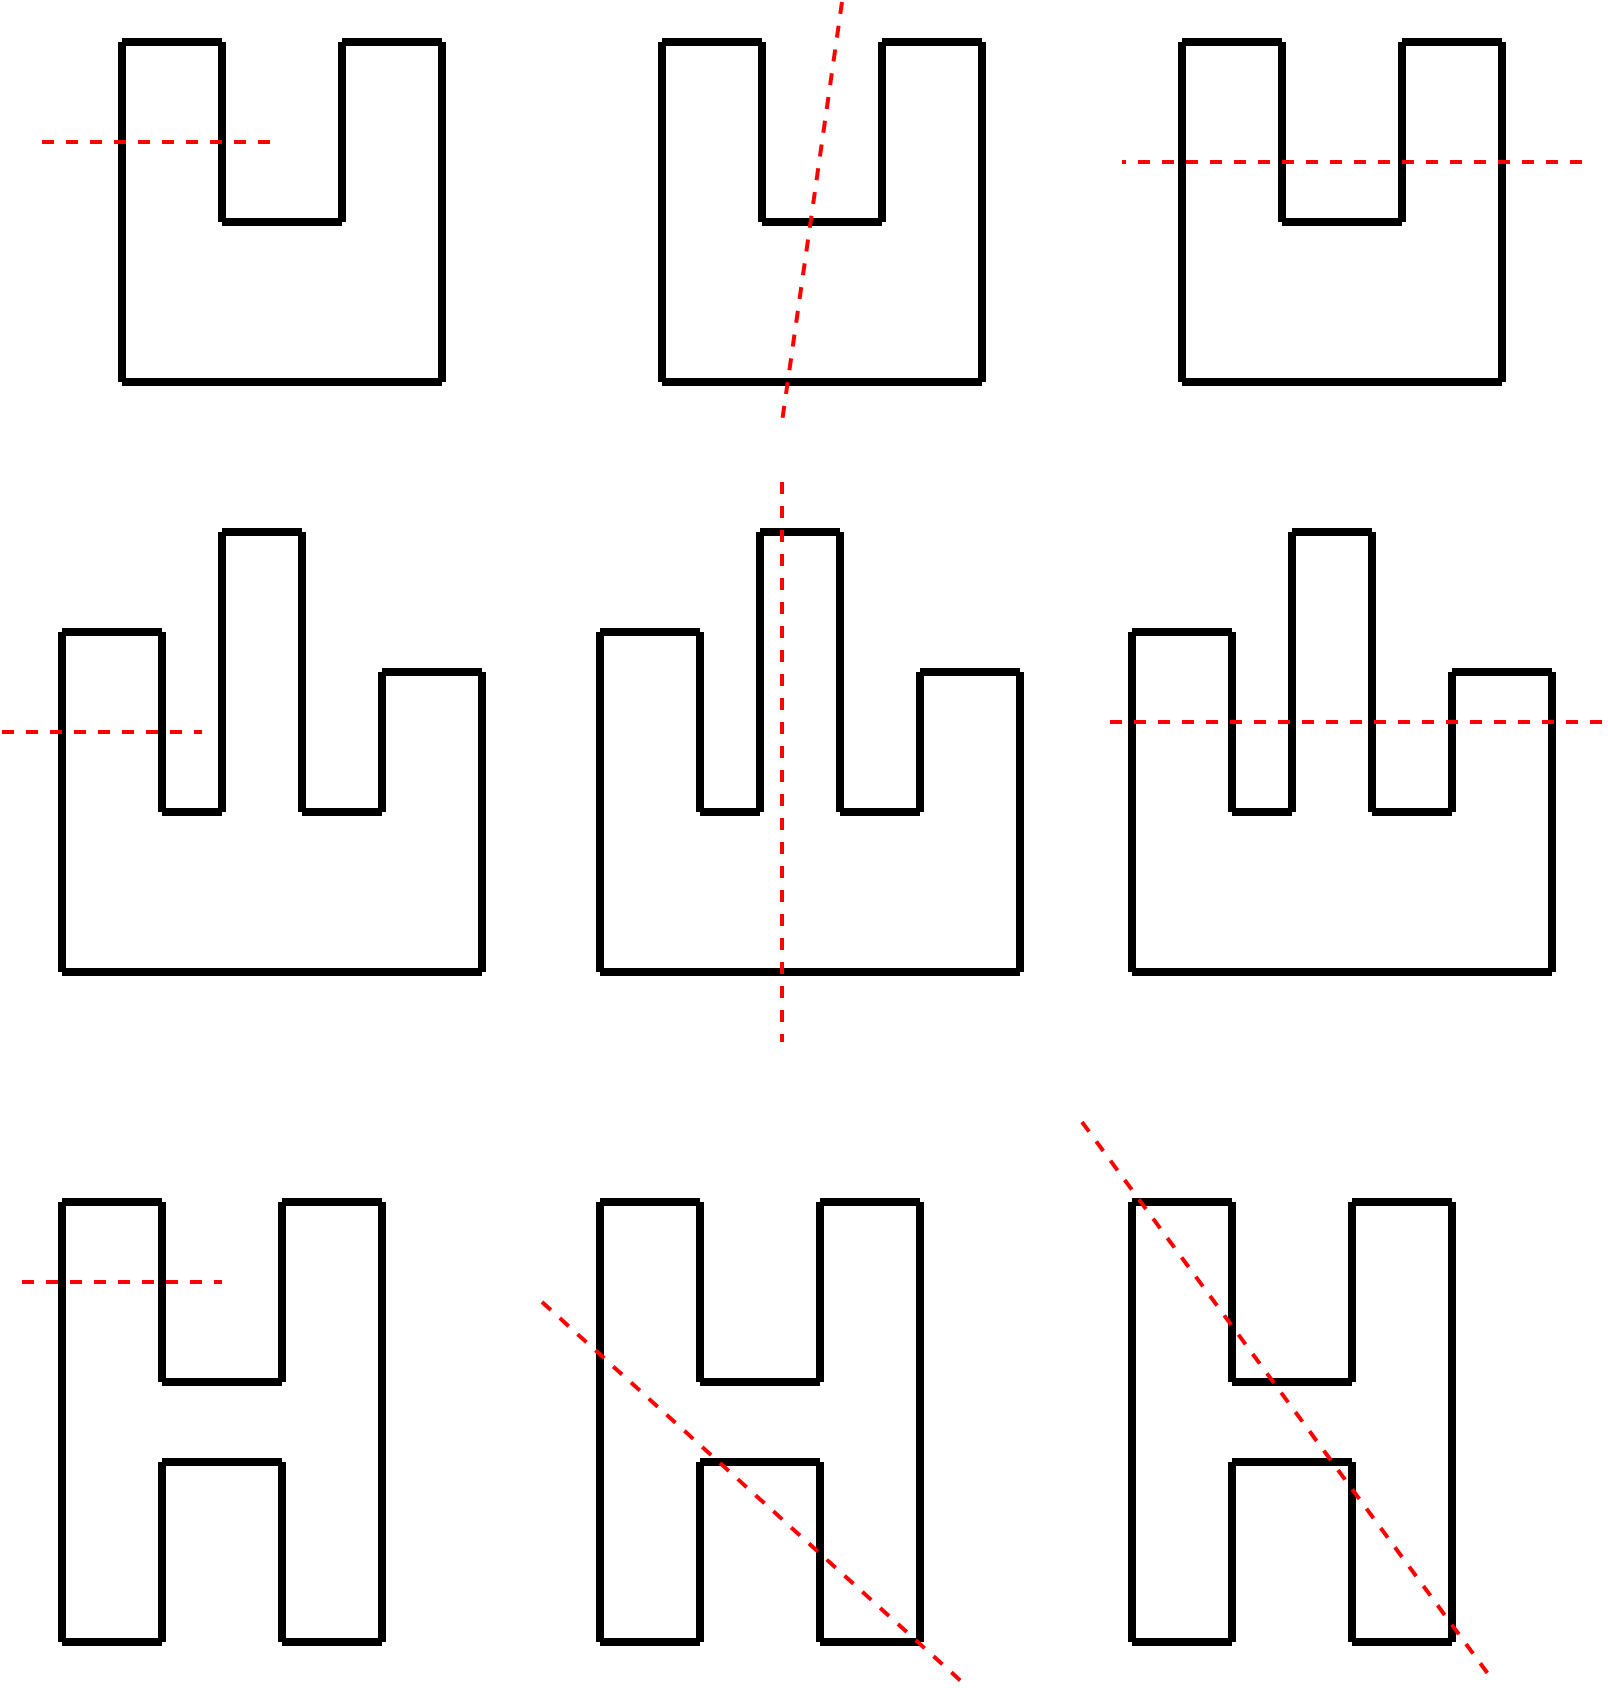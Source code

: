 <mxfile version="22.0.8" type="github">
  <diagram name="第 1 页" id="vVpCZfDv8el2wT4L0e3R">
    <mxGraphModel dx="1793" dy="994" grid="1" gridSize="10" guides="1" tooltips="1" connect="1" arrows="1" fold="1" page="1" pageScale="1" pageWidth="827" pageHeight="1169" math="0" shadow="0">
      <root>
        <mxCell id="0" />
        <mxCell id="1" parent="0" />
        <mxCell id="cYiCLH4inrJGbYnhFq96-80" value="" style="group" vertex="1" connectable="0" parent="1">
          <mxGeometry x="70" y="340" width="160" height="170" as="geometry" />
        </mxCell>
        <mxCell id="cYiCLH4inrJGbYnhFq96-45" value="" style="edgeStyle=none;orthogonalLoop=1;jettySize=auto;html=1;rounded=0;endArrow=none;endFill=0;strokeWidth=4;" edge="1" parent="cYiCLH4inrJGbYnhFq96-80">
          <mxGeometry width="80" relative="1" as="geometry">
            <mxPoint as="sourcePoint" />
            <mxPoint y="170" as="targetPoint" />
            <Array as="points" />
          </mxGeometry>
        </mxCell>
        <mxCell id="cYiCLH4inrJGbYnhFq96-47" value="" style="edgeStyle=none;orthogonalLoop=1;jettySize=auto;html=1;rounded=0;endArrow=none;endFill=0;strokeWidth=4;" edge="1" parent="cYiCLH4inrJGbYnhFq96-80">
          <mxGeometry width="80" relative="1" as="geometry">
            <mxPoint x="160" as="sourcePoint" />
            <mxPoint x="160" y="170" as="targetPoint" />
            <Array as="points" />
          </mxGeometry>
        </mxCell>
        <mxCell id="cYiCLH4inrJGbYnhFq96-48" value="" style="edgeStyle=none;orthogonalLoop=1;jettySize=auto;html=1;rounded=0;endArrow=none;endFill=0;strokeWidth=4;" edge="1" parent="cYiCLH4inrJGbYnhFq96-80">
          <mxGeometry width="80" relative="1" as="geometry">
            <mxPoint y="170" as="sourcePoint" />
            <mxPoint x="160" y="170" as="targetPoint" />
            <Array as="points" />
          </mxGeometry>
        </mxCell>
        <mxCell id="cYiCLH4inrJGbYnhFq96-49" value="" style="edgeStyle=none;orthogonalLoop=1;jettySize=auto;html=1;rounded=0;endArrow=none;endFill=0;strokeWidth=4;" edge="1" parent="cYiCLH4inrJGbYnhFq96-80">
          <mxGeometry width="80" relative="1" as="geometry">
            <mxPoint x="50" as="sourcePoint" />
            <mxPoint as="targetPoint" />
            <Array as="points" />
          </mxGeometry>
        </mxCell>
        <mxCell id="cYiCLH4inrJGbYnhFq96-50" value="" style="edgeStyle=none;orthogonalLoop=1;jettySize=auto;html=1;rounded=0;endArrow=none;endFill=0;strokeWidth=4;" edge="1" parent="cYiCLH4inrJGbYnhFq96-80">
          <mxGeometry width="80" relative="1" as="geometry">
            <mxPoint x="160" as="sourcePoint" />
            <mxPoint x="110" as="targetPoint" />
            <Array as="points" />
          </mxGeometry>
        </mxCell>
        <mxCell id="cYiCLH4inrJGbYnhFq96-51" value="" style="edgeStyle=none;orthogonalLoop=1;jettySize=auto;html=1;rounded=0;endArrow=none;endFill=0;strokeWidth=4;" edge="1" parent="cYiCLH4inrJGbYnhFq96-80">
          <mxGeometry width="80" relative="1" as="geometry">
            <mxPoint x="50" as="sourcePoint" />
            <mxPoint x="50" y="90" as="targetPoint" />
            <Array as="points" />
          </mxGeometry>
        </mxCell>
        <mxCell id="cYiCLH4inrJGbYnhFq96-52" value="" style="edgeStyle=none;orthogonalLoop=1;jettySize=auto;html=1;rounded=0;endArrow=none;endFill=0;strokeWidth=4;" edge="1" parent="cYiCLH4inrJGbYnhFq96-80">
          <mxGeometry width="80" relative="1" as="geometry">
            <mxPoint x="110" as="sourcePoint" />
            <mxPoint x="110" y="90" as="targetPoint" />
            <Array as="points" />
          </mxGeometry>
        </mxCell>
        <mxCell id="cYiCLH4inrJGbYnhFq96-53" value="" style="edgeStyle=none;orthogonalLoop=1;jettySize=auto;html=1;rounded=0;endArrow=none;endFill=0;strokeWidth=4;" edge="1" parent="cYiCLH4inrJGbYnhFq96-80">
          <mxGeometry width="80" relative="1" as="geometry">
            <mxPoint x="110" y="90" as="sourcePoint" />
            <mxPoint x="50" y="90" as="targetPoint" />
            <Array as="points" />
          </mxGeometry>
        </mxCell>
        <mxCell id="cYiCLH4inrJGbYnhFq96-81" value="" style="group" vertex="1" connectable="0" parent="1">
          <mxGeometry x="40" y="585" width="210" height="220" as="geometry" />
        </mxCell>
        <mxCell id="cYiCLH4inrJGbYnhFq96-54" value="" style="edgeStyle=none;orthogonalLoop=1;jettySize=auto;html=1;rounded=0;endArrow=none;endFill=0;strokeWidth=4;" edge="1" parent="cYiCLH4inrJGbYnhFq96-81">
          <mxGeometry width="80" relative="1" as="geometry">
            <mxPoint y="50" as="sourcePoint" />
            <mxPoint y="220" as="targetPoint" />
            <Array as="points" />
          </mxGeometry>
        </mxCell>
        <mxCell id="cYiCLH4inrJGbYnhFq96-55" value="" style="edgeStyle=none;orthogonalLoop=1;jettySize=auto;html=1;rounded=0;endArrow=none;endFill=0;strokeWidth=4;" edge="1" parent="cYiCLH4inrJGbYnhFq96-81">
          <mxGeometry width="80" relative="1" as="geometry">
            <mxPoint x="210" y="70" as="sourcePoint" />
            <mxPoint x="210" y="220" as="targetPoint" />
            <Array as="points" />
          </mxGeometry>
        </mxCell>
        <mxCell id="cYiCLH4inrJGbYnhFq96-56" value="" style="edgeStyle=none;orthogonalLoop=1;jettySize=auto;html=1;rounded=0;endArrow=none;endFill=0;strokeWidth=4;" edge="1" parent="cYiCLH4inrJGbYnhFq96-81">
          <mxGeometry width="80" relative="1" as="geometry">
            <mxPoint y="220" as="sourcePoint" />
            <mxPoint x="210" y="220" as="targetPoint" />
            <Array as="points" />
          </mxGeometry>
        </mxCell>
        <mxCell id="cYiCLH4inrJGbYnhFq96-57" value="" style="edgeStyle=none;orthogonalLoop=1;jettySize=auto;html=1;rounded=0;endArrow=none;endFill=0;strokeWidth=4;" edge="1" parent="cYiCLH4inrJGbYnhFq96-81">
          <mxGeometry width="80" relative="1" as="geometry">
            <mxPoint x="50" y="50" as="sourcePoint" />
            <mxPoint y="50" as="targetPoint" />
            <Array as="points" />
          </mxGeometry>
        </mxCell>
        <mxCell id="cYiCLH4inrJGbYnhFq96-58" value="" style="edgeStyle=none;orthogonalLoop=1;jettySize=auto;html=1;rounded=0;endArrow=none;endFill=0;strokeWidth=4;" edge="1" parent="cYiCLH4inrJGbYnhFq96-81">
          <mxGeometry width="80" relative="1" as="geometry">
            <mxPoint x="120" as="sourcePoint" />
            <mxPoint x="80" as="targetPoint" />
            <Array as="points" />
          </mxGeometry>
        </mxCell>
        <mxCell id="cYiCLH4inrJGbYnhFq96-59" value="" style="edgeStyle=none;orthogonalLoop=1;jettySize=auto;html=1;rounded=0;endArrow=none;endFill=0;strokeWidth=4;" edge="1" parent="cYiCLH4inrJGbYnhFq96-81">
          <mxGeometry width="80" relative="1" as="geometry">
            <mxPoint x="50" y="50" as="sourcePoint" />
            <mxPoint x="50" y="140" as="targetPoint" />
            <Array as="points" />
          </mxGeometry>
        </mxCell>
        <mxCell id="cYiCLH4inrJGbYnhFq96-60" value="" style="edgeStyle=none;orthogonalLoop=1;jettySize=auto;html=1;rounded=0;endArrow=none;endFill=0;strokeWidth=4;" edge="1" parent="cYiCLH4inrJGbYnhFq96-81">
          <mxGeometry width="80" relative="1" as="geometry">
            <mxPoint x="80" as="sourcePoint" />
            <mxPoint x="80" y="140" as="targetPoint" />
            <Array as="points" />
          </mxGeometry>
        </mxCell>
        <mxCell id="cYiCLH4inrJGbYnhFq96-61" value="" style="edgeStyle=none;orthogonalLoop=1;jettySize=auto;html=1;rounded=0;endArrow=none;endFill=0;strokeWidth=4;" edge="1" parent="cYiCLH4inrJGbYnhFq96-81">
          <mxGeometry width="80" relative="1" as="geometry">
            <mxPoint x="80" y="140" as="sourcePoint" />
            <mxPoint x="50" y="140" as="targetPoint" />
            <Array as="points" />
          </mxGeometry>
        </mxCell>
        <mxCell id="cYiCLH4inrJGbYnhFq96-62" value="" style="edgeStyle=none;orthogonalLoop=1;jettySize=auto;html=1;rounded=0;endArrow=none;endFill=0;strokeWidth=4;" edge="1" parent="cYiCLH4inrJGbYnhFq96-81">
          <mxGeometry width="80" relative="1" as="geometry">
            <mxPoint x="120" as="sourcePoint" />
            <mxPoint x="120" y="140" as="targetPoint" />
            <Array as="points" />
          </mxGeometry>
        </mxCell>
        <mxCell id="cYiCLH4inrJGbYnhFq96-63" value="" style="edgeStyle=none;orthogonalLoop=1;jettySize=auto;html=1;rounded=0;endArrow=none;endFill=0;strokeWidth=4;" edge="1" parent="cYiCLH4inrJGbYnhFq96-81">
          <mxGeometry width="80" relative="1" as="geometry">
            <mxPoint x="160" y="70" as="sourcePoint" />
            <mxPoint x="160" y="140" as="targetPoint" />
            <Array as="points" />
          </mxGeometry>
        </mxCell>
        <mxCell id="cYiCLH4inrJGbYnhFq96-64" value="" style="edgeStyle=none;orthogonalLoop=1;jettySize=auto;html=1;rounded=0;endArrow=none;endFill=0;strokeWidth=4;" edge="1" parent="cYiCLH4inrJGbYnhFq96-81">
          <mxGeometry width="80" relative="1" as="geometry">
            <mxPoint x="160" y="140" as="sourcePoint" />
            <mxPoint x="120" y="140" as="targetPoint" />
            <Array as="points" />
          </mxGeometry>
        </mxCell>
        <mxCell id="cYiCLH4inrJGbYnhFq96-65" value="" style="edgeStyle=none;orthogonalLoop=1;jettySize=auto;html=1;rounded=0;endArrow=none;endFill=0;strokeWidth=4;" edge="1" parent="cYiCLH4inrJGbYnhFq96-81">
          <mxGeometry width="80" relative="1" as="geometry">
            <mxPoint x="210" y="70" as="sourcePoint" />
            <mxPoint x="160" y="70" as="targetPoint" />
            <Array as="points" />
          </mxGeometry>
        </mxCell>
        <mxCell id="cYiCLH4inrJGbYnhFq96-82" value="" style="group" vertex="1" connectable="0" parent="1">
          <mxGeometry x="40" y="920" width="160" height="220" as="geometry" />
        </mxCell>
        <mxCell id="cYiCLH4inrJGbYnhFq96-66" value="" style="edgeStyle=none;orthogonalLoop=1;jettySize=auto;html=1;rounded=0;endArrow=none;endFill=0;strokeWidth=4;" edge="1" parent="cYiCLH4inrJGbYnhFq96-82">
          <mxGeometry width="80" relative="1" as="geometry">
            <mxPoint as="sourcePoint" />
            <mxPoint y="220" as="targetPoint" />
            <Array as="points" />
          </mxGeometry>
        </mxCell>
        <mxCell id="cYiCLH4inrJGbYnhFq96-67" value="" style="edgeStyle=none;orthogonalLoop=1;jettySize=auto;html=1;rounded=0;endArrow=none;endFill=0;strokeWidth=4;" edge="1" parent="cYiCLH4inrJGbYnhFq96-82">
          <mxGeometry width="80" relative="1" as="geometry">
            <mxPoint x="160" as="sourcePoint" />
            <mxPoint x="160" y="220" as="targetPoint" />
            <Array as="points" />
          </mxGeometry>
        </mxCell>
        <mxCell id="cYiCLH4inrJGbYnhFq96-69" value="" style="edgeStyle=none;orthogonalLoop=1;jettySize=auto;html=1;rounded=0;endArrow=none;endFill=0;strokeWidth=4;" edge="1" parent="cYiCLH4inrJGbYnhFq96-82">
          <mxGeometry width="80" relative="1" as="geometry">
            <mxPoint x="50" as="sourcePoint" />
            <mxPoint as="targetPoint" />
            <Array as="points" />
          </mxGeometry>
        </mxCell>
        <mxCell id="cYiCLH4inrJGbYnhFq96-70" value="" style="edgeStyle=none;orthogonalLoop=1;jettySize=auto;html=1;rounded=0;endArrow=none;endFill=0;strokeWidth=4;" edge="1" parent="cYiCLH4inrJGbYnhFq96-82">
          <mxGeometry width="80" relative="1" as="geometry">
            <mxPoint x="160" as="sourcePoint" />
            <mxPoint x="110" as="targetPoint" />
            <Array as="points" />
          </mxGeometry>
        </mxCell>
        <mxCell id="cYiCLH4inrJGbYnhFq96-71" value="" style="edgeStyle=none;orthogonalLoop=1;jettySize=auto;html=1;rounded=0;endArrow=none;endFill=0;strokeWidth=4;" edge="1" parent="cYiCLH4inrJGbYnhFq96-82">
          <mxGeometry width="80" relative="1" as="geometry">
            <mxPoint x="50" as="sourcePoint" />
            <mxPoint x="50" y="90" as="targetPoint" />
            <Array as="points" />
          </mxGeometry>
        </mxCell>
        <mxCell id="cYiCLH4inrJGbYnhFq96-72" value="" style="edgeStyle=none;orthogonalLoop=1;jettySize=auto;html=1;rounded=0;endArrow=none;endFill=0;strokeWidth=4;" edge="1" parent="cYiCLH4inrJGbYnhFq96-82">
          <mxGeometry width="80" relative="1" as="geometry">
            <mxPoint x="110" as="sourcePoint" />
            <mxPoint x="110" y="90" as="targetPoint" />
            <Array as="points" />
          </mxGeometry>
        </mxCell>
        <mxCell id="cYiCLH4inrJGbYnhFq96-73" value="" style="edgeStyle=none;orthogonalLoop=1;jettySize=auto;html=1;rounded=0;endArrow=none;endFill=0;strokeWidth=4;" edge="1" parent="cYiCLH4inrJGbYnhFq96-82">
          <mxGeometry width="80" relative="1" as="geometry">
            <mxPoint x="110" y="90" as="sourcePoint" />
            <mxPoint x="50" y="90" as="targetPoint" />
            <Array as="points" />
          </mxGeometry>
        </mxCell>
        <mxCell id="cYiCLH4inrJGbYnhFq96-79" value="" style="group;rotation=-180;" vertex="1" connectable="0" parent="cYiCLH4inrJGbYnhFq96-82">
          <mxGeometry y="130" width="160" height="90" as="geometry" />
        </mxCell>
        <mxCell id="cYiCLH4inrJGbYnhFq96-74" value="" style="edgeStyle=none;orthogonalLoop=1;jettySize=auto;html=1;rounded=0;endArrow=none;endFill=0;strokeWidth=4;" edge="1" parent="cYiCLH4inrJGbYnhFq96-79">
          <mxGeometry width="80" relative="1" as="geometry">
            <mxPoint x="110" y="90" as="sourcePoint" />
            <mxPoint x="160" y="90" as="targetPoint" />
            <Array as="points" />
          </mxGeometry>
        </mxCell>
        <mxCell id="cYiCLH4inrJGbYnhFq96-75" value="" style="edgeStyle=none;orthogonalLoop=1;jettySize=auto;html=1;rounded=0;endArrow=none;endFill=0;strokeWidth=4;" edge="1" parent="cYiCLH4inrJGbYnhFq96-79">
          <mxGeometry width="80" relative="1" as="geometry">
            <mxPoint y="90" as="sourcePoint" />
            <mxPoint x="50" y="90" as="targetPoint" />
            <Array as="points" />
          </mxGeometry>
        </mxCell>
        <mxCell id="cYiCLH4inrJGbYnhFq96-76" value="" style="edgeStyle=none;orthogonalLoop=1;jettySize=auto;html=1;rounded=0;endArrow=none;endFill=0;strokeWidth=4;" edge="1" parent="cYiCLH4inrJGbYnhFq96-79">
          <mxGeometry width="80" relative="1" as="geometry">
            <mxPoint x="110" y="90" as="sourcePoint" />
            <mxPoint x="110" as="targetPoint" />
            <Array as="points" />
          </mxGeometry>
        </mxCell>
        <mxCell id="cYiCLH4inrJGbYnhFq96-77" value="" style="edgeStyle=none;orthogonalLoop=1;jettySize=auto;html=1;rounded=0;endArrow=none;endFill=0;strokeWidth=4;" edge="1" parent="cYiCLH4inrJGbYnhFq96-79">
          <mxGeometry width="80" relative="1" as="geometry">
            <mxPoint x="50" y="90" as="sourcePoint" />
            <mxPoint x="50" as="targetPoint" />
            <Array as="points" />
          </mxGeometry>
        </mxCell>
        <mxCell id="cYiCLH4inrJGbYnhFq96-78" value="" style="edgeStyle=none;orthogonalLoop=1;jettySize=auto;html=1;rounded=0;endArrow=none;endFill=0;strokeWidth=4;" edge="1" parent="cYiCLH4inrJGbYnhFq96-79">
          <mxGeometry width="80" relative="1" as="geometry">
            <mxPoint x="50" as="sourcePoint" />
            <mxPoint x="110" as="targetPoint" />
            <Array as="points" />
          </mxGeometry>
        </mxCell>
        <mxCell id="cYiCLH4inrJGbYnhFq96-85" value="" style="endArrow=none;dashed=1;html=1;strokeWidth=2;rounded=0;fillColor=#f8cecc;strokeColor=#ff0000;" edge="1" parent="cYiCLH4inrJGbYnhFq96-82">
          <mxGeometry width="50" height="50" relative="1" as="geometry">
            <mxPoint x="-20" y="40" as="sourcePoint" />
            <mxPoint x="80" y="40" as="targetPoint" />
          </mxGeometry>
        </mxCell>
        <mxCell id="cYiCLH4inrJGbYnhFq96-83" value="" style="endArrow=none;html=1;strokeWidth=2;rounded=0;fillColor=#f8cecc;strokeColor=#ff0000;dashed=1;" edge="1" parent="1">
          <mxGeometry width="50" height="50" relative="1" as="geometry">
            <mxPoint x="30" y="390" as="sourcePoint" />
            <mxPoint x="150" y="390" as="targetPoint" />
          </mxGeometry>
        </mxCell>
        <mxCell id="cYiCLH4inrJGbYnhFq96-84" value="" style="endArrow=none;dashed=1;html=1;strokeWidth=2;rounded=0;fillColor=#f8cecc;strokeColor=#ff0000;" edge="1" parent="1">
          <mxGeometry width="50" height="50" relative="1" as="geometry">
            <mxPoint x="10" y="685" as="sourcePoint" />
            <mxPoint x="110" y="685" as="targetPoint" />
          </mxGeometry>
        </mxCell>
        <mxCell id="cYiCLH4inrJGbYnhFq96-105" value="" style="group" vertex="1" connectable="0" parent="1">
          <mxGeometry x="340" y="340" width="160" height="170" as="geometry" />
        </mxCell>
        <mxCell id="cYiCLH4inrJGbYnhFq96-106" value="" style="edgeStyle=none;orthogonalLoop=1;jettySize=auto;html=1;rounded=0;endArrow=none;endFill=0;strokeWidth=4;" edge="1" parent="cYiCLH4inrJGbYnhFq96-105">
          <mxGeometry width="80" relative="1" as="geometry">
            <mxPoint as="sourcePoint" />
            <mxPoint y="170" as="targetPoint" />
            <Array as="points" />
          </mxGeometry>
        </mxCell>
        <mxCell id="cYiCLH4inrJGbYnhFq96-107" value="" style="edgeStyle=none;orthogonalLoop=1;jettySize=auto;html=1;rounded=0;endArrow=none;endFill=0;strokeWidth=4;" edge="1" parent="cYiCLH4inrJGbYnhFq96-105">
          <mxGeometry width="80" relative="1" as="geometry">
            <mxPoint x="160" as="sourcePoint" />
            <mxPoint x="160" y="170" as="targetPoint" />
            <Array as="points" />
          </mxGeometry>
        </mxCell>
        <mxCell id="cYiCLH4inrJGbYnhFq96-108" value="" style="edgeStyle=none;orthogonalLoop=1;jettySize=auto;html=1;rounded=0;endArrow=none;endFill=0;strokeWidth=4;" edge="1" parent="cYiCLH4inrJGbYnhFq96-105">
          <mxGeometry width="80" relative="1" as="geometry">
            <mxPoint y="170" as="sourcePoint" />
            <mxPoint x="160" y="170" as="targetPoint" />
            <Array as="points" />
          </mxGeometry>
        </mxCell>
        <mxCell id="cYiCLH4inrJGbYnhFq96-109" value="" style="edgeStyle=none;orthogonalLoop=1;jettySize=auto;html=1;rounded=0;endArrow=none;endFill=0;strokeWidth=4;" edge="1" parent="cYiCLH4inrJGbYnhFq96-105">
          <mxGeometry width="80" relative="1" as="geometry">
            <mxPoint x="50" as="sourcePoint" />
            <mxPoint as="targetPoint" />
            <Array as="points" />
          </mxGeometry>
        </mxCell>
        <mxCell id="cYiCLH4inrJGbYnhFq96-110" value="" style="edgeStyle=none;orthogonalLoop=1;jettySize=auto;html=1;rounded=0;endArrow=none;endFill=0;strokeWidth=4;" edge="1" parent="cYiCLH4inrJGbYnhFq96-105">
          <mxGeometry width="80" relative="1" as="geometry">
            <mxPoint x="160" as="sourcePoint" />
            <mxPoint x="110" as="targetPoint" />
            <Array as="points" />
          </mxGeometry>
        </mxCell>
        <mxCell id="cYiCLH4inrJGbYnhFq96-111" value="" style="edgeStyle=none;orthogonalLoop=1;jettySize=auto;html=1;rounded=0;endArrow=none;endFill=0;strokeWidth=4;" edge="1" parent="cYiCLH4inrJGbYnhFq96-105">
          <mxGeometry width="80" relative="1" as="geometry">
            <mxPoint x="50" as="sourcePoint" />
            <mxPoint x="50" y="90" as="targetPoint" />
            <Array as="points" />
          </mxGeometry>
        </mxCell>
        <mxCell id="cYiCLH4inrJGbYnhFq96-112" value="" style="edgeStyle=none;orthogonalLoop=1;jettySize=auto;html=1;rounded=0;endArrow=none;endFill=0;strokeWidth=4;" edge="1" parent="cYiCLH4inrJGbYnhFq96-105">
          <mxGeometry width="80" relative="1" as="geometry">
            <mxPoint x="110" as="sourcePoint" />
            <mxPoint x="110" y="90" as="targetPoint" />
            <Array as="points" />
          </mxGeometry>
        </mxCell>
        <mxCell id="cYiCLH4inrJGbYnhFq96-113" value="" style="edgeStyle=none;orthogonalLoop=1;jettySize=auto;html=1;rounded=0;endArrow=none;endFill=0;strokeWidth=4;" edge="1" parent="cYiCLH4inrJGbYnhFq96-105">
          <mxGeometry width="80" relative="1" as="geometry">
            <mxPoint x="110" y="90" as="sourcePoint" />
            <mxPoint x="50" y="90" as="targetPoint" />
            <Array as="points" />
          </mxGeometry>
        </mxCell>
        <mxCell id="cYiCLH4inrJGbYnhFq96-114" value="" style="group" vertex="1" connectable="0" parent="1">
          <mxGeometry x="600" y="340" width="160" height="170" as="geometry" />
        </mxCell>
        <mxCell id="cYiCLH4inrJGbYnhFq96-115" value="" style="edgeStyle=none;orthogonalLoop=1;jettySize=auto;html=1;rounded=0;endArrow=none;endFill=0;strokeWidth=4;" edge="1" parent="cYiCLH4inrJGbYnhFq96-114">
          <mxGeometry width="80" relative="1" as="geometry">
            <mxPoint as="sourcePoint" />
            <mxPoint y="170" as="targetPoint" />
            <Array as="points" />
          </mxGeometry>
        </mxCell>
        <mxCell id="cYiCLH4inrJGbYnhFq96-116" value="" style="edgeStyle=none;orthogonalLoop=1;jettySize=auto;html=1;rounded=0;endArrow=none;endFill=0;strokeWidth=4;" edge="1" parent="cYiCLH4inrJGbYnhFq96-114">
          <mxGeometry width="80" relative="1" as="geometry">
            <mxPoint x="160" as="sourcePoint" />
            <mxPoint x="160" y="170" as="targetPoint" />
            <Array as="points" />
          </mxGeometry>
        </mxCell>
        <mxCell id="cYiCLH4inrJGbYnhFq96-117" value="" style="edgeStyle=none;orthogonalLoop=1;jettySize=auto;html=1;rounded=0;endArrow=none;endFill=0;strokeWidth=4;" edge="1" parent="cYiCLH4inrJGbYnhFq96-114">
          <mxGeometry width="80" relative="1" as="geometry">
            <mxPoint y="170" as="sourcePoint" />
            <mxPoint x="160" y="170" as="targetPoint" />
            <Array as="points" />
          </mxGeometry>
        </mxCell>
        <mxCell id="cYiCLH4inrJGbYnhFq96-118" value="" style="edgeStyle=none;orthogonalLoop=1;jettySize=auto;html=1;rounded=0;endArrow=none;endFill=0;strokeWidth=4;" edge="1" parent="cYiCLH4inrJGbYnhFq96-114">
          <mxGeometry width="80" relative="1" as="geometry">
            <mxPoint x="50" as="sourcePoint" />
            <mxPoint as="targetPoint" />
            <Array as="points" />
          </mxGeometry>
        </mxCell>
        <mxCell id="cYiCLH4inrJGbYnhFq96-119" value="" style="edgeStyle=none;orthogonalLoop=1;jettySize=auto;html=1;rounded=0;endArrow=none;endFill=0;strokeWidth=4;" edge="1" parent="cYiCLH4inrJGbYnhFq96-114">
          <mxGeometry width="80" relative="1" as="geometry">
            <mxPoint x="160" as="sourcePoint" />
            <mxPoint x="110" as="targetPoint" />
            <Array as="points" />
          </mxGeometry>
        </mxCell>
        <mxCell id="cYiCLH4inrJGbYnhFq96-120" value="" style="edgeStyle=none;orthogonalLoop=1;jettySize=auto;html=1;rounded=0;endArrow=none;endFill=0;strokeWidth=4;" edge="1" parent="cYiCLH4inrJGbYnhFq96-114">
          <mxGeometry width="80" relative="1" as="geometry">
            <mxPoint x="50" as="sourcePoint" />
            <mxPoint x="50" y="90" as="targetPoint" />
            <Array as="points" />
          </mxGeometry>
        </mxCell>
        <mxCell id="cYiCLH4inrJGbYnhFq96-121" value="" style="edgeStyle=none;orthogonalLoop=1;jettySize=auto;html=1;rounded=0;endArrow=none;endFill=0;strokeWidth=4;" edge="1" parent="cYiCLH4inrJGbYnhFq96-114">
          <mxGeometry width="80" relative="1" as="geometry">
            <mxPoint x="110" as="sourcePoint" />
            <mxPoint x="110" y="90" as="targetPoint" />
            <Array as="points" />
          </mxGeometry>
        </mxCell>
        <mxCell id="cYiCLH4inrJGbYnhFq96-122" value="" style="edgeStyle=none;orthogonalLoop=1;jettySize=auto;html=1;rounded=0;endArrow=none;endFill=0;strokeWidth=4;" edge="1" parent="cYiCLH4inrJGbYnhFq96-114">
          <mxGeometry width="80" relative="1" as="geometry">
            <mxPoint x="110" y="90" as="sourcePoint" />
            <mxPoint x="50" y="90" as="targetPoint" />
            <Array as="points" />
          </mxGeometry>
        </mxCell>
        <mxCell id="cYiCLH4inrJGbYnhFq96-124" value="" style="endArrow=none;html=1;strokeWidth=2;rounded=0;fillColor=#f8cecc;strokeColor=#ff0000;dashed=1;" edge="1" parent="cYiCLH4inrJGbYnhFq96-114">
          <mxGeometry width="50" height="50" relative="1" as="geometry">
            <mxPoint x="200" y="60" as="sourcePoint" />
            <mxPoint x="-30" y="60" as="targetPoint" />
          </mxGeometry>
        </mxCell>
        <mxCell id="cYiCLH4inrJGbYnhFq96-123" value="" style="endArrow=none;html=1;strokeWidth=2;rounded=0;fillColor=#f8cecc;strokeColor=#ff0000;dashed=1;" edge="1" parent="1">
          <mxGeometry width="50" height="50" relative="1" as="geometry">
            <mxPoint x="430" y="320" as="sourcePoint" />
            <mxPoint x="400" y="530" as="targetPoint" />
          </mxGeometry>
        </mxCell>
        <mxCell id="cYiCLH4inrJGbYnhFq96-139" value="" style="group" vertex="1" connectable="0" parent="1">
          <mxGeometry x="309" y="585" width="210" height="220" as="geometry" />
        </mxCell>
        <mxCell id="cYiCLH4inrJGbYnhFq96-140" value="" style="edgeStyle=none;orthogonalLoop=1;jettySize=auto;html=1;rounded=0;endArrow=none;endFill=0;strokeWidth=4;" edge="1" parent="cYiCLH4inrJGbYnhFq96-139">
          <mxGeometry width="80" relative="1" as="geometry">
            <mxPoint y="50" as="sourcePoint" />
            <mxPoint y="220" as="targetPoint" />
            <Array as="points" />
          </mxGeometry>
        </mxCell>
        <mxCell id="cYiCLH4inrJGbYnhFq96-141" value="" style="edgeStyle=none;orthogonalLoop=1;jettySize=auto;html=1;rounded=0;endArrow=none;endFill=0;strokeWidth=4;" edge="1" parent="cYiCLH4inrJGbYnhFq96-139">
          <mxGeometry width="80" relative="1" as="geometry">
            <mxPoint x="210" y="70" as="sourcePoint" />
            <mxPoint x="210" y="220" as="targetPoint" />
            <Array as="points" />
          </mxGeometry>
        </mxCell>
        <mxCell id="cYiCLH4inrJGbYnhFq96-142" value="" style="edgeStyle=none;orthogonalLoop=1;jettySize=auto;html=1;rounded=0;endArrow=none;endFill=0;strokeWidth=4;" edge="1" parent="cYiCLH4inrJGbYnhFq96-139">
          <mxGeometry width="80" relative="1" as="geometry">
            <mxPoint y="220" as="sourcePoint" />
            <mxPoint x="210" y="220" as="targetPoint" />
            <Array as="points" />
          </mxGeometry>
        </mxCell>
        <mxCell id="cYiCLH4inrJGbYnhFq96-143" value="" style="edgeStyle=none;orthogonalLoop=1;jettySize=auto;html=1;rounded=0;endArrow=none;endFill=0;strokeWidth=4;" edge="1" parent="cYiCLH4inrJGbYnhFq96-139">
          <mxGeometry width="80" relative="1" as="geometry">
            <mxPoint x="50" y="50" as="sourcePoint" />
            <mxPoint y="50" as="targetPoint" />
            <Array as="points" />
          </mxGeometry>
        </mxCell>
        <mxCell id="cYiCLH4inrJGbYnhFq96-144" value="" style="edgeStyle=none;orthogonalLoop=1;jettySize=auto;html=1;rounded=0;endArrow=none;endFill=0;strokeWidth=4;" edge="1" parent="cYiCLH4inrJGbYnhFq96-139">
          <mxGeometry width="80" relative="1" as="geometry">
            <mxPoint x="120" as="sourcePoint" />
            <mxPoint x="80" as="targetPoint" />
            <Array as="points" />
          </mxGeometry>
        </mxCell>
        <mxCell id="cYiCLH4inrJGbYnhFq96-145" value="" style="edgeStyle=none;orthogonalLoop=1;jettySize=auto;html=1;rounded=0;endArrow=none;endFill=0;strokeWidth=4;" edge="1" parent="cYiCLH4inrJGbYnhFq96-139">
          <mxGeometry width="80" relative="1" as="geometry">
            <mxPoint x="50" y="50" as="sourcePoint" />
            <mxPoint x="50" y="140" as="targetPoint" />
            <Array as="points" />
          </mxGeometry>
        </mxCell>
        <mxCell id="cYiCLH4inrJGbYnhFq96-146" value="" style="edgeStyle=none;orthogonalLoop=1;jettySize=auto;html=1;rounded=0;endArrow=none;endFill=0;strokeWidth=4;" edge="1" parent="cYiCLH4inrJGbYnhFq96-139">
          <mxGeometry width="80" relative="1" as="geometry">
            <mxPoint x="80" as="sourcePoint" />
            <mxPoint x="80" y="140" as="targetPoint" />
            <Array as="points" />
          </mxGeometry>
        </mxCell>
        <mxCell id="cYiCLH4inrJGbYnhFq96-147" value="" style="edgeStyle=none;orthogonalLoop=1;jettySize=auto;html=1;rounded=0;endArrow=none;endFill=0;strokeWidth=4;" edge="1" parent="cYiCLH4inrJGbYnhFq96-139">
          <mxGeometry width="80" relative="1" as="geometry">
            <mxPoint x="80" y="140" as="sourcePoint" />
            <mxPoint x="50" y="140" as="targetPoint" />
            <Array as="points" />
          </mxGeometry>
        </mxCell>
        <mxCell id="cYiCLH4inrJGbYnhFq96-148" value="" style="edgeStyle=none;orthogonalLoop=1;jettySize=auto;html=1;rounded=0;endArrow=none;endFill=0;strokeWidth=4;" edge="1" parent="cYiCLH4inrJGbYnhFq96-139">
          <mxGeometry width="80" relative="1" as="geometry">
            <mxPoint x="120" as="sourcePoint" />
            <mxPoint x="120" y="140" as="targetPoint" />
            <Array as="points" />
          </mxGeometry>
        </mxCell>
        <mxCell id="cYiCLH4inrJGbYnhFq96-149" value="" style="edgeStyle=none;orthogonalLoop=1;jettySize=auto;html=1;rounded=0;endArrow=none;endFill=0;strokeWidth=4;" edge="1" parent="cYiCLH4inrJGbYnhFq96-139">
          <mxGeometry width="80" relative="1" as="geometry">
            <mxPoint x="160" y="70" as="sourcePoint" />
            <mxPoint x="160" y="140" as="targetPoint" />
            <Array as="points" />
          </mxGeometry>
        </mxCell>
        <mxCell id="cYiCLH4inrJGbYnhFq96-150" value="" style="edgeStyle=none;orthogonalLoop=1;jettySize=auto;html=1;rounded=0;endArrow=none;endFill=0;strokeWidth=4;" edge="1" parent="cYiCLH4inrJGbYnhFq96-139">
          <mxGeometry width="80" relative="1" as="geometry">
            <mxPoint x="160" y="140" as="sourcePoint" />
            <mxPoint x="120" y="140" as="targetPoint" />
            <Array as="points" />
          </mxGeometry>
        </mxCell>
        <mxCell id="cYiCLH4inrJGbYnhFq96-151" value="" style="edgeStyle=none;orthogonalLoop=1;jettySize=auto;html=1;rounded=0;endArrow=none;endFill=0;strokeWidth=4;" edge="1" parent="cYiCLH4inrJGbYnhFq96-139">
          <mxGeometry width="80" relative="1" as="geometry">
            <mxPoint x="210" y="70" as="sourcePoint" />
            <mxPoint x="160" y="70" as="targetPoint" />
            <Array as="points" />
          </mxGeometry>
        </mxCell>
        <mxCell id="cYiCLH4inrJGbYnhFq96-152" value="" style="endArrow=none;dashed=1;html=1;strokeWidth=2;rounded=0;fillColor=#f8cecc;strokeColor=#ff0000;" edge="1" parent="1">
          <mxGeometry width="50" height="50" relative="1" as="geometry">
            <mxPoint x="400" y="560" as="sourcePoint" />
            <mxPoint x="400" y="840" as="targetPoint" />
          </mxGeometry>
        </mxCell>
        <mxCell id="cYiCLH4inrJGbYnhFq96-153" value="" style="group" vertex="1" connectable="0" parent="1">
          <mxGeometry x="575" y="585" width="210" height="220" as="geometry" />
        </mxCell>
        <mxCell id="cYiCLH4inrJGbYnhFq96-154" value="" style="edgeStyle=none;orthogonalLoop=1;jettySize=auto;html=1;rounded=0;endArrow=none;endFill=0;strokeWidth=4;" edge="1" parent="cYiCLH4inrJGbYnhFq96-153">
          <mxGeometry width="80" relative="1" as="geometry">
            <mxPoint y="50" as="sourcePoint" />
            <mxPoint y="220" as="targetPoint" />
            <Array as="points" />
          </mxGeometry>
        </mxCell>
        <mxCell id="cYiCLH4inrJGbYnhFq96-155" value="" style="edgeStyle=none;orthogonalLoop=1;jettySize=auto;html=1;rounded=0;endArrow=none;endFill=0;strokeWidth=4;" edge="1" parent="cYiCLH4inrJGbYnhFq96-153">
          <mxGeometry width="80" relative="1" as="geometry">
            <mxPoint x="210" y="70" as="sourcePoint" />
            <mxPoint x="210" y="220" as="targetPoint" />
            <Array as="points" />
          </mxGeometry>
        </mxCell>
        <mxCell id="cYiCLH4inrJGbYnhFq96-156" value="" style="edgeStyle=none;orthogonalLoop=1;jettySize=auto;html=1;rounded=0;endArrow=none;endFill=0;strokeWidth=4;" edge="1" parent="cYiCLH4inrJGbYnhFq96-153">
          <mxGeometry width="80" relative="1" as="geometry">
            <mxPoint y="220" as="sourcePoint" />
            <mxPoint x="210" y="220" as="targetPoint" />
            <Array as="points" />
          </mxGeometry>
        </mxCell>
        <mxCell id="cYiCLH4inrJGbYnhFq96-157" value="" style="edgeStyle=none;orthogonalLoop=1;jettySize=auto;html=1;rounded=0;endArrow=none;endFill=0;strokeWidth=4;" edge="1" parent="cYiCLH4inrJGbYnhFq96-153">
          <mxGeometry width="80" relative="1" as="geometry">
            <mxPoint x="50" y="50" as="sourcePoint" />
            <mxPoint y="50" as="targetPoint" />
            <Array as="points" />
          </mxGeometry>
        </mxCell>
        <mxCell id="cYiCLH4inrJGbYnhFq96-158" value="" style="edgeStyle=none;orthogonalLoop=1;jettySize=auto;html=1;rounded=0;endArrow=none;endFill=0;strokeWidth=4;" edge="1" parent="cYiCLH4inrJGbYnhFq96-153">
          <mxGeometry width="80" relative="1" as="geometry">
            <mxPoint x="120" as="sourcePoint" />
            <mxPoint x="80" as="targetPoint" />
            <Array as="points" />
          </mxGeometry>
        </mxCell>
        <mxCell id="cYiCLH4inrJGbYnhFq96-159" value="" style="edgeStyle=none;orthogonalLoop=1;jettySize=auto;html=1;rounded=0;endArrow=none;endFill=0;strokeWidth=4;" edge="1" parent="cYiCLH4inrJGbYnhFq96-153">
          <mxGeometry width="80" relative="1" as="geometry">
            <mxPoint x="50" y="50" as="sourcePoint" />
            <mxPoint x="50" y="140" as="targetPoint" />
            <Array as="points" />
          </mxGeometry>
        </mxCell>
        <mxCell id="cYiCLH4inrJGbYnhFq96-160" value="" style="edgeStyle=none;orthogonalLoop=1;jettySize=auto;html=1;rounded=0;endArrow=none;endFill=0;strokeWidth=4;" edge="1" parent="cYiCLH4inrJGbYnhFq96-153">
          <mxGeometry width="80" relative="1" as="geometry">
            <mxPoint x="80" as="sourcePoint" />
            <mxPoint x="80" y="140" as="targetPoint" />
            <Array as="points" />
          </mxGeometry>
        </mxCell>
        <mxCell id="cYiCLH4inrJGbYnhFq96-161" value="" style="edgeStyle=none;orthogonalLoop=1;jettySize=auto;html=1;rounded=0;endArrow=none;endFill=0;strokeWidth=4;" edge="1" parent="cYiCLH4inrJGbYnhFq96-153">
          <mxGeometry width="80" relative="1" as="geometry">
            <mxPoint x="80" y="140" as="sourcePoint" />
            <mxPoint x="50" y="140" as="targetPoint" />
            <Array as="points" />
          </mxGeometry>
        </mxCell>
        <mxCell id="cYiCLH4inrJGbYnhFq96-162" value="" style="edgeStyle=none;orthogonalLoop=1;jettySize=auto;html=1;rounded=0;endArrow=none;endFill=0;strokeWidth=4;" edge="1" parent="cYiCLH4inrJGbYnhFq96-153">
          <mxGeometry width="80" relative="1" as="geometry">
            <mxPoint x="120" as="sourcePoint" />
            <mxPoint x="120" y="140" as="targetPoint" />
            <Array as="points" />
          </mxGeometry>
        </mxCell>
        <mxCell id="cYiCLH4inrJGbYnhFq96-163" value="" style="edgeStyle=none;orthogonalLoop=1;jettySize=auto;html=1;rounded=0;endArrow=none;endFill=0;strokeWidth=4;" edge="1" parent="cYiCLH4inrJGbYnhFq96-153">
          <mxGeometry width="80" relative="1" as="geometry">
            <mxPoint x="160" y="70" as="sourcePoint" />
            <mxPoint x="160" y="140" as="targetPoint" />
            <Array as="points" />
          </mxGeometry>
        </mxCell>
        <mxCell id="cYiCLH4inrJGbYnhFq96-164" value="" style="edgeStyle=none;orthogonalLoop=1;jettySize=auto;html=1;rounded=0;endArrow=none;endFill=0;strokeWidth=4;" edge="1" parent="cYiCLH4inrJGbYnhFq96-153">
          <mxGeometry width="80" relative="1" as="geometry">
            <mxPoint x="160" y="140" as="sourcePoint" />
            <mxPoint x="120" y="140" as="targetPoint" />
            <Array as="points" />
          </mxGeometry>
        </mxCell>
        <mxCell id="cYiCLH4inrJGbYnhFq96-165" value="" style="edgeStyle=none;orthogonalLoop=1;jettySize=auto;html=1;rounded=0;endArrow=none;endFill=0;strokeWidth=4;" edge="1" parent="cYiCLH4inrJGbYnhFq96-153">
          <mxGeometry width="80" relative="1" as="geometry">
            <mxPoint x="210" y="70" as="sourcePoint" />
            <mxPoint x="160" y="70" as="targetPoint" />
            <Array as="points" />
          </mxGeometry>
        </mxCell>
        <mxCell id="cYiCLH4inrJGbYnhFq96-166" value="" style="endArrow=none;dashed=1;html=1;strokeWidth=2;rounded=0;fillColor=#f8cecc;strokeColor=#ff0000;" edge="1" parent="1">
          <mxGeometry width="50" height="50" relative="1" as="geometry">
            <mxPoint x="810" y="680" as="sourcePoint" />
            <mxPoint x="560" y="680" as="targetPoint" />
          </mxGeometry>
        </mxCell>
        <mxCell id="cYiCLH4inrJGbYnhFq96-201" value="" style="group" vertex="1" connectable="0" parent="1">
          <mxGeometry x="309" y="920" width="160" height="220" as="geometry" />
        </mxCell>
        <mxCell id="cYiCLH4inrJGbYnhFq96-202" value="" style="edgeStyle=none;orthogonalLoop=1;jettySize=auto;html=1;rounded=0;endArrow=none;endFill=0;strokeWidth=4;" edge="1" parent="cYiCLH4inrJGbYnhFq96-201">
          <mxGeometry width="80" relative="1" as="geometry">
            <mxPoint as="sourcePoint" />
            <mxPoint y="220" as="targetPoint" />
            <Array as="points" />
          </mxGeometry>
        </mxCell>
        <mxCell id="cYiCLH4inrJGbYnhFq96-203" value="" style="edgeStyle=none;orthogonalLoop=1;jettySize=auto;html=1;rounded=0;endArrow=none;endFill=0;strokeWidth=4;" edge="1" parent="cYiCLH4inrJGbYnhFq96-201">
          <mxGeometry width="80" relative="1" as="geometry">
            <mxPoint x="160" as="sourcePoint" />
            <mxPoint x="160" y="220" as="targetPoint" />
            <Array as="points" />
          </mxGeometry>
        </mxCell>
        <mxCell id="cYiCLH4inrJGbYnhFq96-204" value="" style="edgeStyle=none;orthogonalLoop=1;jettySize=auto;html=1;rounded=0;endArrow=none;endFill=0;strokeWidth=4;" edge="1" parent="cYiCLH4inrJGbYnhFq96-201">
          <mxGeometry width="80" relative="1" as="geometry">
            <mxPoint x="50" as="sourcePoint" />
            <mxPoint as="targetPoint" />
            <Array as="points" />
          </mxGeometry>
        </mxCell>
        <mxCell id="cYiCLH4inrJGbYnhFq96-205" value="" style="edgeStyle=none;orthogonalLoop=1;jettySize=auto;html=1;rounded=0;endArrow=none;endFill=0;strokeWidth=4;" edge="1" parent="cYiCLH4inrJGbYnhFq96-201">
          <mxGeometry width="80" relative="1" as="geometry">
            <mxPoint x="160" as="sourcePoint" />
            <mxPoint x="110" as="targetPoint" />
            <Array as="points" />
          </mxGeometry>
        </mxCell>
        <mxCell id="cYiCLH4inrJGbYnhFq96-206" value="" style="edgeStyle=none;orthogonalLoop=1;jettySize=auto;html=1;rounded=0;endArrow=none;endFill=0;strokeWidth=4;" edge="1" parent="cYiCLH4inrJGbYnhFq96-201">
          <mxGeometry width="80" relative="1" as="geometry">
            <mxPoint x="50" as="sourcePoint" />
            <mxPoint x="50" y="90" as="targetPoint" />
            <Array as="points" />
          </mxGeometry>
        </mxCell>
        <mxCell id="cYiCLH4inrJGbYnhFq96-207" value="" style="edgeStyle=none;orthogonalLoop=1;jettySize=auto;html=1;rounded=0;endArrow=none;endFill=0;strokeWidth=4;" edge="1" parent="cYiCLH4inrJGbYnhFq96-201">
          <mxGeometry width="80" relative="1" as="geometry">
            <mxPoint x="110" as="sourcePoint" />
            <mxPoint x="110" y="90" as="targetPoint" />
            <Array as="points" />
          </mxGeometry>
        </mxCell>
        <mxCell id="cYiCLH4inrJGbYnhFq96-208" value="" style="edgeStyle=none;orthogonalLoop=1;jettySize=auto;html=1;rounded=0;endArrow=none;endFill=0;strokeWidth=4;" edge="1" parent="cYiCLH4inrJGbYnhFq96-201">
          <mxGeometry width="80" relative="1" as="geometry">
            <mxPoint x="110" y="90" as="sourcePoint" />
            <mxPoint x="50" y="90" as="targetPoint" />
            <Array as="points" />
          </mxGeometry>
        </mxCell>
        <mxCell id="cYiCLH4inrJGbYnhFq96-209" value="" style="group;rotation=-180;" vertex="1" connectable="0" parent="cYiCLH4inrJGbYnhFq96-201">
          <mxGeometry y="130" width="160" height="90" as="geometry" />
        </mxCell>
        <mxCell id="cYiCLH4inrJGbYnhFq96-210" value="" style="edgeStyle=none;orthogonalLoop=1;jettySize=auto;html=1;rounded=0;endArrow=none;endFill=0;strokeWidth=4;" edge="1" parent="cYiCLH4inrJGbYnhFq96-209">
          <mxGeometry width="80" relative="1" as="geometry">
            <mxPoint x="110" y="90" as="sourcePoint" />
            <mxPoint x="160" y="90" as="targetPoint" />
            <Array as="points" />
          </mxGeometry>
        </mxCell>
        <mxCell id="cYiCLH4inrJGbYnhFq96-211" value="" style="edgeStyle=none;orthogonalLoop=1;jettySize=auto;html=1;rounded=0;endArrow=none;endFill=0;strokeWidth=4;" edge="1" parent="cYiCLH4inrJGbYnhFq96-209">
          <mxGeometry width="80" relative="1" as="geometry">
            <mxPoint y="90" as="sourcePoint" />
            <mxPoint x="50" y="90" as="targetPoint" />
            <Array as="points" />
          </mxGeometry>
        </mxCell>
        <mxCell id="cYiCLH4inrJGbYnhFq96-212" value="" style="edgeStyle=none;orthogonalLoop=1;jettySize=auto;html=1;rounded=0;endArrow=none;endFill=0;strokeWidth=4;" edge="1" parent="cYiCLH4inrJGbYnhFq96-209">
          <mxGeometry width="80" relative="1" as="geometry">
            <mxPoint x="110" y="90" as="sourcePoint" />
            <mxPoint x="110" as="targetPoint" />
            <Array as="points" />
          </mxGeometry>
        </mxCell>
        <mxCell id="cYiCLH4inrJGbYnhFq96-213" value="" style="edgeStyle=none;orthogonalLoop=1;jettySize=auto;html=1;rounded=0;endArrow=none;endFill=0;strokeWidth=4;" edge="1" parent="cYiCLH4inrJGbYnhFq96-209">
          <mxGeometry width="80" relative="1" as="geometry">
            <mxPoint x="50" y="90" as="sourcePoint" />
            <mxPoint x="50" as="targetPoint" />
            <Array as="points" />
          </mxGeometry>
        </mxCell>
        <mxCell id="cYiCLH4inrJGbYnhFq96-214" value="" style="edgeStyle=none;orthogonalLoop=1;jettySize=auto;html=1;rounded=0;endArrow=none;endFill=0;strokeWidth=4;" edge="1" parent="cYiCLH4inrJGbYnhFq96-209">
          <mxGeometry width="80" relative="1" as="geometry">
            <mxPoint x="50" as="sourcePoint" />
            <mxPoint x="110" as="targetPoint" />
            <Array as="points" />
          </mxGeometry>
        </mxCell>
        <mxCell id="cYiCLH4inrJGbYnhFq96-215" value="" style="endArrow=none;dashed=1;html=1;strokeWidth=2;rounded=0;fillColor=#f8cecc;strokeColor=#ff0000;" edge="1" parent="cYiCLH4inrJGbYnhFq96-201">
          <mxGeometry width="50" height="50" relative="1" as="geometry">
            <mxPoint x="-29" y="50" as="sourcePoint" />
            <mxPoint x="181" y="240" as="targetPoint" />
          </mxGeometry>
        </mxCell>
        <mxCell id="cYiCLH4inrJGbYnhFq96-216" value="" style="group" vertex="1" connectable="0" parent="1">
          <mxGeometry x="575" y="920" width="160" height="220" as="geometry" />
        </mxCell>
        <mxCell id="cYiCLH4inrJGbYnhFq96-217" value="" style="edgeStyle=none;orthogonalLoop=1;jettySize=auto;html=1;rounded=0;endArrow=none;endFill=0;strokeWidth=4;" edge="1" parent="cYiCLH4inrJGbYnhFq96-216">
          <mxGeometry width="80" relative="1" as="geometry">
            <mxPoint as="sourcePoint" />
            <mxPoint y="220" as="targetPoint" />
            <Array as="points" />
          </mxGeometry>
        </mxCell>
        <mxCell id="cYiCLH4inrJGbYnhFq96-218" value="" style="edgeStyle=none;orthogonalLoop=1;jettySize=auto;html=1;rounded=0;endArrow=none;endFill=0;strokeWidth=4;" edge="1" parent="cYiCLH4inrJGbYnhFq96-216">
          <mxGeometry width="80" relative="1" as="geometry">
            <mxPoint x="160" as="sourcePoint" />
            <mxPoint x="160" y="220" as="targetPoint" />
            <Array as="points" />
          </mxGeometry>
        </mxCell>
        <mxCell id="cYiCLH4inrJGbYnhFq96-219" value="" style="edgeStyle=none;orthogonalLoop=1;jettySize=auto;html=1;rounded=0;endArrow=none;endFill=0;strokeWidth=4;" edge="1" parent="cYiCLH4inrJGbYnhFq96-216">
          <mxGeometry width="80" relative="1" as="geometry">
            <mxPoint x="50" as="sourcePoint" />
            <mxPoint as="targetPoint" />
            <Array as="points" />
          </mxGeometry>
        </mxCell>
        <mxCell id="cYiCLH4inrJGbYnhFq96-220" value="" style="edgeStyle=none;orthogonalLoop=1;jettySize=auto;html=1;rounded=0;endArrow=none;endFill=0;strokeWidth=4;" edge="1" parent="cYiCLH4inrJGbYnhFq96-216">
          <mxGeometry width="80" relative="1" as="geometry">
            <mxPoint x="160" as="sourcePoint" />
            <mxPoint x="110" as="targetPoint" />
            <Array as="points" />
          </mxGeometry>
        </mxCell>
        <mxCell id="cYiCLH4inrJGbYnhFq96-221" value="" style="edgeStyle=none;orthogonalLoop=1;jettySize=auto;html=1;rounded=0;endArrow=none;endFill=0;strokeWidth=4;" edge="1" parent="cYiCLH4inrJGbYnhFq96-216">
          <mxGeometry width="80" relative="1" as="geometry">
            <mxPoint x="50" as="sourcePoint" />
            <mxPoint x="50" y="90" as="targetPoint" />
            <Array as="points" />
          </mxGeometry>
        </mxCell>
        <mxCell id="cYiCLH4inrJGbYnhFq96-222" value="" style="edgeStyle=none;orthogonalLoop=1;jettySize=auto;html=1;rounded=0;endArrow=none;endFill=0;strokeWidth=4;" edge="1" parent="cYiCLH4inrJGbYnhFq96-216">
          <mxGeometry width="80" relative="1" as="geometry">
            <mxPoint x="110" as="sourcePoint" />
            <mxPoint x="110" y="90" as="targetPoint" />
            <Array as="points" />
          </mxGeometry>
        </mxCell>
        <mxCell id="cYiCLH4inrJGbYnhFq96-223" value="" style="edgeStyle=none;orthogonalLoop=1;jettySize=auto;html=1;rounded=0;endArrow=none;endFill=0;strokeWidth=4;" edge="1" parent="cYiCLH4inrJGbYnhFq96-216">
          <mxGeometry width="80" relative="1" as="geometry">
            <mxPoint x="110" y="90" as="sourcePoint" />
            <mxPoint x="50" y="90" as="targetPoint" />
            <Array as="points" />
          </mxGeometry>
        </mxCell>
        <mxCell id="cYiCLH4inrJGbYnhFq96-224" value="" style="group;rotation=-180;" vertex="1" connectable="0" parent="cYiCLH4inrJGbYnhFq96-216">
          <mxGeometry y="130" width="160" height="90" as="geometry" />
        </mxCell>
        <mxCell id="cYiCLH4inrJGbYnhFq96-225" value="" style="edgeStyle=none;orthogonalLoop=1;jettySize=auto;html=1;rounded=0;endArrow=none;endFill=0;strokeWidth=4;" edge="1" parent="cYiCLH4inrJGbYnhFq96-224">
          <mxGeometry width="80" relative="1" as="geometry">
            <mxPoint x="110" y="90" as="sourcePoint" />
            <mxPoint x="160" y="90" as="targetPoint" />
            <Array as="points" />
          </mxGeometry>
        </mxCell>
        <mxCell id="cYiCLH4inrJGbYnhFq96-226" value="" style="edgeStyle=none;orthogonalLoop=1;jettySize=auto;html=1;rounded=0;endArrow=none;endFill=0;strokeWidth=4;" edge="1" parent="cYiCLH4inrJGbYnhFq96-224">
          <mxGeometry width="80" relative="1" as="geometry">
            <mxPoint y="90" as="sourcePoint" />
            <mxPoint x="50" y="90" as="targetPoint" />
            <Array as="points" />
          </mxGeometry>
        </mxCell>
        <mxCell id="cYiCLH4inrJGbYnhFq96-227" value="" style="edgeStyle=none;orthogonalLoop=1;jettySize=auto;html=1;rounded=0;endArrow=none;endFill=0;strokeWidth=4;" edge="1" parent="cYiCLH4inrJGbYnhFq96-224">
          <mxGeometry width="80" relative="1" as="geometry">
            <mxPoint x="110" y="90" as="sourcePoint" />
            <mxPoint x="110" as="targetPoint" />
            <Array as="points" />
          </mxGeometry>
        </mxCell>
        <mxCell id="cYiCLH4inrJGbYnhFq96-228" value="" style="edgeStyle=none;orthogonalLoop=1;jettySize=auto;html=1;rounded=0;endArrow=none;endFill=0;strokeWidth=4;" edge="1" parent="cYiCLH4inrJGbYnhFq96-224">
          <mxGeometry width="80" relative="1" as="geometry">
            <mxPoint x="50" y="90" as="sourcePoint" />
            <mxPoint x="50" as="targetPoint" />
            <Array as="points" />
          </mxGeometry>
        </mxCell>
        <mxCell id="cYiCLH4inrJGbYnhFq96-229" value="" style="edgeStyle=none;orthogonalLoop=1;jettySize=auto;html=1;rounded=0;endArrow=none;endFill=0;strokeWidth=4;" edge="1" parent="cYiCLH4inrJGbYnhFq96-224">
          <mxGeometry width="80" relative="1" as="geometry">
            <mxPoint x="50" as="sourcePoint" />
            <mxPoint x="110" as="targetPoint" />
            <Array as="points" />
          </mxGeometry>
        </mxCell>
        <mxCell id="cYiCLH4inrJGbYnhFq96-230" value="" style="endArrow=none;dashed=1;html=1;strokeWidth=2;rounded=0;fillColor=#f8cecc;strokeColor=#ff0000;" edge="1" parent="cYiCLH4inrJGbYnhFq96-216">
          <mxGeometry width="50" height="50" relative="1" as="geometry">
            <mxPoint x="-25" y="-40" as="sourcePoint" />
            <mxPoint x="181" y="240" as="targetPoint" />
          </mxGeometry>
        </mxCell>
      </root>
    </mxGraphModel>
  </diagram>
</mxfile>
